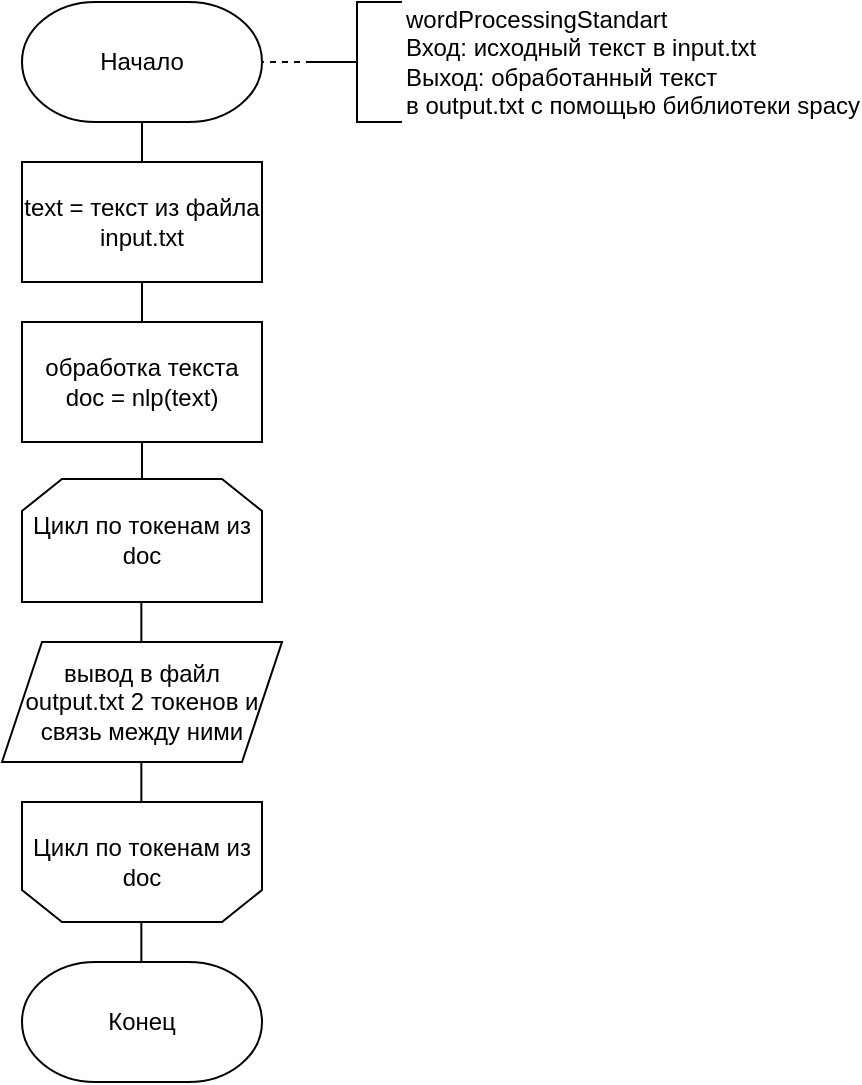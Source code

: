 <mxfile version="22.1.2" type="device" pages="2">
  <diagram id="skpnfAq21YsmbowS5wPJ" name="Standart">
    <mxGraphModel dx="1080" dy="562" grid="1" gridSize="10" guides="1" tooltips="1" connect="1" arrows="1" fold="1" page="1" pageScale="1" pageWidth="1169" pageHeight="827" math="0" shadow="0">
      <root>
        <mxCell id="l60IrE2TjQOW7Mh9ruJJ-0" />
        <mxCell id="l60IrE2TjQOW7Mh9ruJJ-1" parent="l60IrE2TjQOW7Mh9ruJJ-0" />
        <mxCell id="1HcoE0sBDj3kYF0vjCB9-7" style="edgeStyle=orthogonalEdgeStyle;rounded=0;orthogonalLoop=1;jettySize=auto;html=1;exitX=0.5;exitY=1;exitDx=0;exitDy=0;exitPerimeter=0;entryX=0.5;entryY=0;entryDx=0;entryDy=0;endArrow=none;endFill=0;" edge="1" parent="l60IrE2TjQOW7Mh9ruJJ-1" source="1HcoE0sBDj3kYF0vjCB9-8" target="1HcoE0sBDj3kYF0vjCB9-13">
          <mxGeometry relative="1" as="geometry" />
        </mxCell>
        <mxCell id="1HcoE0sBDj3kYF0vjCB9-8" value="Начало" style="strokeWidth=1;html=1;shape=mxgraph.flowchart.terminator;whiteSpace=wrap;" vertex="1" parent="l60IrE2TjQOW7Mh9ruJJ-1">
          <mxGeometry x="660" y="140" width="120" height="60" as="geometry" />
        </mxCell>
        <mxCell id="1HcoE0sBDj3kYF0vjCB9-9" value="Конец" style="strokeWidth=1;html=1;shape=mxgraph.flowchart.terminator;whiteSpace=wrap;" vertex="1" parent="l60IrE2TjQOW7Mh9ruJJ-1">
          <mxGeometry x="660" y="620" width="120" height="60" as="geometry" />
        </mxCell>
        <mxCell id="1HcoE0sBDj3kYF0vjCB9-10" style="edgeStyle=orthogonalEdgeStyle;rounded=0;orthogonalLoop=1;jettySize=auto;html=1;exitX=0;exitY=0.5;exitDx=0;exitDy=0;exitPerimeter=0;entryX=1;entryY=0.5;entryDx=0;entryDy=0;entryPerimeter=0;endArrow=none;endFill=0;dashed=1;" edge="1" parent="l60IrE2TjQOW7Mh9ruJJ-1" source="1HcoE0sBDj3kYF0vjCB9-11" target="1HcoE0sBDj3kYF0vjCB9-8">
          <mxGeometry relative="1" as="geometry" />
        </mxCell>
        <mxCell id="1HcoE0sBDj3kYF0vjCB9-11" value="wordProcessingStandart&lt;br&gt;Вход: исходный текст в input.txt&lt;br&gt;Выход: обработанный текст &lt;br&gt;в&amp;nbsp;output.txt с помощью библиотеки spacy" style="strokeWidth=1;html=1;shape=mxgraph.flowchart.annotation_2;align=left;labelPosition=right;pointerEvents=1;rounded=0;" vertex="1" parent="l60IrE2TjQOW7Mh9ruJJ-1">
          <mxGeometry x="805" y="140" width="45" height="60" as="geometry" />
        </mxCell>
        <mxCell id="1HcoE0sBDj3kYF0vjCB9-12" style="edgeStyle=orthogonalEdgeStyle;rounded=0;orthogonalLoop=1;jettySize=auto;html=1;exitX=0.5;exitY=1;exitDx=0;exitDy=0;entryX=0.5;entryY=0;entryDx=0;entryDy=0;entryPerimeter=0;endArrow=none;endFill=0;" edge="1" parent="l60IrE2TjQOW7Mh9ruJJ-1" source="1HcoE0sBDj3kYF0vjCB9-13">
          <mxGeometry relative="1" as="geometry">
            <mxPoint x="720" y="300" as="targetPoint" />
          </mxGeometry>
        </mxCell>
        <mxCell id="1HcoE0sBDj3kYF0vjCB9-13" value="text = текст из файла input.txt" style="rounded=0;whiteSpace=wrap;html=1;absoluteArcSize=1;arcSize=14;strokeWidth=1;" vertex="1" parent="l60IrE2TjQOW7Mh9ruJJ-1">
          <mxGeometry x="660" y="220" width="120" height="60" as="geometry" />
        </mxCell>
        <mxCell id="1HcoE0sBDj3kYF0vjCB9-25" style="edgeStyle=orthogonalEdgeStyle;rounded=0;orthogonalLoop=1;jettySize=auto;html=1;exitX=0.5;exitY=1;exitDx=0;exitDy=0;exitPerimeter=0;entryX=0.5;entryY=0;entryDx=0;entryDy=0;endArrow=none;endFill=0;" edge="1" parent="l60IrE2TjQOW7Mh9ruJJ-1" target="1HcoE0sBDj3kYF0vjCB9-27">
          <mxGeometry relative="1" as="geometry">
            <mxPoint x="720" y="280" as="sourcePoint" />
          </mxGeometry>
        </mxCell>
        <mxCell id="1HcoE0sBDj3kYF0vjCB9-26" style="edgeStyle=orthogonalEdgeStyle;rounded=0;orthogonalLoop=1;jettySize=auto;html=1;exitX=0.5;exitY=1;exitDx=0;exitDy=0;entryX=0.5;entryY=0;entryDx=0;entryDy=0;entryPerimeter=0;endArrow=none;endFill=0;" edge="1" parent="l60IrE2TjQOW7Mh9ruJJ-1" source="1HcoE0sBDj3kYF0vjCB9-27">
          <mxGeometry relative="1" as="geometry">
            <mxPoint x="720" y="380" as="targetPoint" />
          </mxGeometry>
        </mxCell>
        <mxCell id="1HcoE0sBDj3kYF0vjCB9-27" value="обработка текста&lt;br&gt;doc = nlp(text)" style="rounded=0;whiteSpace=wrap;html=1;absoluteArcSize=1;arcSize=14;strokeWidth=1;" vertex="1" parent="l60IrE2TjQOW7Mh9ruJJ-1">
          <mxGeometry x="660" y="300" width="120" height="60" as="geometry" />
        </mxCell>
        <mxCell id="XFiVEm30BlrhabqpOmim-0" style="edgeStyle=orthogonalEdgeStyle;rounded=0;orthogonalLoop=1;jettySize=auto;html=1;exitX=0.5;exitY=1;exitDx=0;exitDy=0;entryX=0.5;entryY=0;entryDx=0;entryDy=0;entryPerimeter=0;endArrow=none;endFill=0;" edge="1" parent="l60IrE2TjQOW7Mh9ruJJ-1">
          <mxGeometry relative="1" as="geometry">
            <mxPoint x="719.67" y="460" as="targetPoint" />
            <mxPoint x="719.67" y="440" as="sourcePoint" />
          </mxGeometry>
        </mxCell>
        <mxCell id="XFiVEm30BlrhabqpOmim-8" value="&lt;span&gt;Цикл по токенам из doc&lt;/span&gt;" style="shape=loopLimit;whiteSpace=wrap;html=1;strokeWidth=1;" vertex="1" parent="l60IrE2TjQOW7Mh9ruJJ-1">
          <mxGeometry x="660" y="378.5" width="120" height="61.5" as="geometry" />
        </mxCell>
        <mxCell id="XFiVEm30BlrhabqpOmim-9" value="&lt;span&gt;Цикл по токенам из doc&lt;/span&gt;" style="shape=loopLimit;whiteSpace=wrap;html=1;strokeWidth=1;flipV=1;" vertex="1" parent="l60IrE2TjQOW7Mh9ruJJ-1">
          <mxGeometry x="660" y="540" width="120" height="60" as="geometry" />
        </mxCell>
        <mxCell id="XFiVEm30BlrhabqpOmim-12" value="вывод в файл &lt;br&gt;output.txt 2 токенов и связь между ними" style="shape=parallelogram;perimeter=parallelogramPerimeter;whiteSpace=wrap;html=1;fixedSize=1;" vertex="1" parent="l60IrE2TjQOW7Mh9ruJJ-1">
          <mxGeometry x="650" y="460" width="140" height="60" as="geometry" />
        </mxCell>
        <mxCell id="XFiVEm30BlrhabqpOmim-14" style="edgeStyle=orthogonalEdgeStyle;rounded=0;orthogonalLoop=1;jettySize=auto;html=1;exitX=0.5;exitY=1;exitDx=0;exitDy=0;entryX=0.5;entryY=1;entryDx=0;entryDy=0;entryPerimeter=0;endArrow=none;endFill=0;" edge="1" parent="l60IrE2TjQOW7Mh9ruJJ-1">
          <mxGeometry relative="1" as="geometry">
            <mxPoint x="719.67" y="540" as="targetPoint" />
            <mxPoint x="719.67" y="520" as="sourcePoint" />
          </mxGeometry>
        </mxCell>
        <mxCell id="XFiVEm30BlrhabqpOmim-16" style="edgeStyle=orthogonalEdgeStyle;rounded=0;orthogonalLoop=1;jettySize=auto;html=1;exitX=0.5;exitY=1;exitDx=0;exitDy=0;entryX=0.5;entryY=1;entryDx=0;entryDy=0;entryPerimeter=0;endArrow=none;endFill=0;" edge="1" parent="l60IrE2TjQOW7Mh9ruJJ-1">
          <mxGeometry relative="1" as="geometry">
            <mxPoint x="719.67" y="620" as="targetPoint" />
            <mxPoint x="719.67" y="600" as="sourcePoint" />
          </mxGeometry>
        </mxCell>
      </root>
    </mxGraphModel>
  </diagram>
  <diagram id="Rl0RNSKPya53WOGFxEmt" name="Parallel">
    <mxGraphModel dx="1080" dy="562" grid="1" gridSize="10" guides="1" tooltips="1" connect="1" arrows="1" fold="1" page="1" pageScale="1" pageWidth="1169" pageHeight="827" math="0" shadow="0">
      <root>
        <mxCell id="0fX3c-QUaj0qbUp6gQ7F-0" />
        <mxCell id="0fX3c-QUaj0qbUp6gQ7F-1" parent="0fX3c-QUaj0qbUp6gQ7F-0" />
        <mxCell id="tYD7CLkVBiM9NDGcFz2J-16" value="threads[i].Join()" style="verticalLabelPosition=middle;verticalAlign=middle;html=1;shape=process;whiteSpace=wrap;rounded=0;size=0.091;arcSize=6;strokeWidth=1;labelPosition=center;align=center;" parent="0fX3c-QUaj0qbUp6gQ7F-1" vertex="1">
          <mxGeometry x="490" y="1010" width="120" height="60" as="geometry" />
        </mxCell>
        <mxCell id="hVcbThJ5hYokVuUzZz8y-0" style="edgeStyle=orthogonalEdgeStyle;rounded=0;orthogonalLoop=1;jettySize=auto;html=1;exitX=0.5;exitY=1;exitDx=0;exitDy=0;exitPerimeter=0;entryX=0.5;entryY=0;entryDx=0;entryDy=0;endArrow=none;endFill=0;" edge="1" parent="0fX3c-QUaj0qbUp6gQ7F-1" source="hVcbThJ5hYokVuUzZz8y-1" target="hVcbThJ5hYokVuUzZz8y-6">
          <mxGeometry relative="1" as="geometry" />
        </mxCell>
        <mxCell id="hVcbThJ5hYokVuUzZz8y-1" value="Начало" style="strokeWidth=1;html=1;shape=mxgraph.flowchart.terminator;whiteSpace=wrap;" vertex="1" parent="0fX3c-QUaj0qbUp6gQ7F-1">
          <mxGeometry x="490" y="50" width="120" height="60" as="geometry" />
        </mxCell>
        <mxCell id="hVcbThJ5hYokVuUzZz8y-2" value="Конец" style="strokeWidth=1;html=1;shape=mxgraph.flowchart.terminator;whiteSpace=wrap;" vertex="1" parent="0fX3c-QUaj0qbUp6gQ7F-1">
          <mxGeometry x="490" y="1170" width="120" height="60" as="geometry" />
        </mxCell>
        <mxCell id="hVcbThJ5hYokVuUzZz8y-3" style="edgeStyle=orthogonalEdgeStyle;rounded=0;orthogonalLoop=1;jettySize=auto;html=1;exitX=0;exitY=0.5;exitDx=0;exitDy=0;exitPerimeter=0;entryX=1;entryY=0.5;entryDx=0;entryDy=0;entryPerimeter=0;endArrow=none;endFill=0;dashed=1;" edge="1" parent="0fX3c-QUaj0qbUp6gQ7F-1" source="hVcbThJ5hYokVuUzZz8y-4" target="hVcbThJ5hYokVuUzZz8y-1">
          <mxGeometry relative="1" as="geometry" />
        </mxCell>
        <mxCell id="hVcbThJ5hYokVuUzZz8y-4" value="wordProcessingParallel&lt;br&gt;Вход: исходный текст в input.txt,&lt;br&gt;количество потоков n&lt;br&gt;Выход: обработанный текст &lt;br&gt;в&amp;nbsp;output.txt с помощью библиотеки spacy" style="strokeWidth=1;html=1;shape=mxgraph.flowchart.annotation_2;align=left;labelPosition=right;pointerEvents=1;rounded=0;" vertex="1" parent="0fX3c-QUaj0qbUp6gQ7F-1">
          <mxGeometry x="635" y="40" width="45" height="80" as="geometry" />
        </mxCell>
        <mxCell id="hVcbThJ5hYokVuUzZz8y-5" style="edgeStyle=orthogonalEdgeStyle;rounded=0;orthogonalLoop=1;jettySize=auto;html=1;exitX=0.5;exitY=1;exitDx=0;exitDy=0;entryX=0.5;entryY=0;entryDx=0;entryDy=0;entryPerimeter=0;endArrow=none;endFill=0;" edge="1" parent="0fX3c-QUaj0qbUp6gQ7F-1" source="hVcbThJ5hYokVuUzZz8y-6">
          <mxGeometry relative="1" as="geometry">
            <mxPoint x="550" y="210" as="targetPoint" />
          </mxGeometry>
        </mxCell>
        <mxCell id="hVcbThJ5hYokVuUzZz8y-6" value="textLength = длина текста из файла&lt;br&gt;partLength = textLength / n" style="rounded=0;whiteSpace=wrap;html=1;absoluteArcSize=1;arcSize=14;strokeWidth=1;" vertex="1" parent="0fX3c-QUaj0qbUp6gQ7F-1">
          <mxGeometry x="490" y="130" width="120" height="60" as="geometry" />
        </mxCell>
        <mxCell id="hVcbThJ5hYokVuUzZz8y-7" style="edgeStyle=orthogonalEdgeStyle;rounded=0;orthogonalLoop=1;jettySize=auto;html=1;exitX=0.5;exitY=1;exitDx=0;exitDy=0;exitPerimeter=0;entryX=0.5;entryY=0;entryDx=0;entryDy=0;endArrow=none;endFill=0;" edge="1" parent="0fX3c-QUaj0qbUp6gQ7F-1" target="hVcbThJ5hYokVuUzZz8y-9">
          <mxGeometry relative="1" as="geometry">
            <mxPoint x="550" y="190" as="sourcePoint" />
          </mxGeometry>
        </mxCell>
        <mxCell id="hVcbThJ5hYokVuUzZz8y-8" style="edgeStyle=orthogonalEdgeStyle;rounded=0;orthogonalLoop=1;jettySize=auto;html=1;exitX=0.5;exitY=1;exitDx=0;exitDy=0;entryX=0.5;entryY=0;entryDx=0;entryDy=0;entryPerimeter=0;endArrow=none;endFill=0;" edge="1" parent="0fX3c-QUaj0qbUp6gQ7F-1" source="hVcbThJ5hYokVuUzZz8y-9">
          <mxGeometry relative="1" as="geometry">
            <mxPoint x="550" y="290" as="targetPoint" />
          </mxGeometry>
        </mxCell>
        <mxCell id="hVcbThJ5hYokVuUzZz8y-9" value="text = текст из файла" style="rounded=0;whiteSpace=wrap;html=1;absoluteArcSize=1;arcSize=14;strokeWidth=1;" vertex="1" parent="0fX3c-QUaj0qbUp6gQ7F-1">
          <mxGeometry x="490" y="210" width="120" height="60" as="geometry" />
        </mxCell>
        <mxCell id="hVcbThJ5hYokVuUzZz8y-10" style="edgeStyle=orthogonalEdgeStyle;rounded=0;orthogonalLoop=1;jettySize=auto;html=1;exitX=0.5;exitY=1;exitDx=0;exitDy=0;entryX=0.5;entryY=0;entryDx=0;entryDy=0;entryPerimeter=0;endArrow=none;endFill=0;" edge="1" parent="0fX3c-QUaj0qbUp6gQ7F-1">
          <mxGeometry relative="1" as="geometry">
            <mxPoint x="549.67" y="371.5" as="targetPoint" />
            <mxPoint x="549.67" y="351.5" as="sourcePoint" />
          </mxGeometry>
        </mxCell>
        <mxCell id="hVcbThJ5hYokVuUzZz8y-11" value="&lt;span&gt;Цикл по i от 0 до n-1&lt;br&gt;с шагом 1&lt;br&gt;&lt;/span&gt;" style="shape=loopLimit;whiteSpace=wrap;html=1;strokeWidth=1;" vertex="1" parent="0fX3c-QUaj0qbUp6gQ7F-1">
          <mxGeometry x="490" y="290" width="120" height="61.5" as="geometry" />
        </mxCell>
        <mxCell id="hVcbThJ5hYokVuUzZz8y-12" value="&lt;span&gt;Цикл по i&lt;/span&gt;" style="shape=loopLimit;whiteSpace=wrap;html=1;strokeWidth=1;flipV=1;" vertex="1" parent="0fX3c-QUaj0qbUp6gQ7F-1">
          <mxGeometry x="490" y="530" width="120" height="60" as="geometry" />
        </mxCell>
        <mxCell id="hVcbThJ5hYokVuUzZz8y-14" style="edgeStyle=orthogonalEdgeStyle;rounded=0;orthogonalLoop=1;jettySize=auto;html=1;exitX=0.5;exitY=1;exitDx=0;exitDy=0;entryX=0.5;entryY=1;entryDx=0;entryDy=0;entryPerimeter=0;endArrow=none;endFill=0;" edge="1" parent="0fX3c-QUaj0qbUp6gQ7F-1">
          <mxGeometry relative="1" as="geometry">
            <mxPoint x="549.67" y="450" as="targetPoint" />
            <mxPoint x="549.67" y="430" as="sourcePoint" />
          </mxGeometry>
        </mxCell>
        <mxCell id="hVcbThJ5hYokVuUzZz8y-15" style="edgeStyle=orthogonalEdgeStyle;rounded=0;orthogonalLoop=1;jettySize=auto;html=1;exitX=0.5;exitY=1;exitDx=0;exitDy=0;entryX=0.5;entryY=1;entryDx=0;entryDy=0;entryPerimeter=0;endArrow=none;endFill=0;" edge="1" parent="0fX3c-QUaj0qbUp6gQ7F-1">
          <mxGeometry relative="1" as="geometry">
            <mxPoint x="549.67" y="1170" as="targetPoint" />
            <mxPoint x="549.67" y="1150" as="sourcePoint" />
          </mxGeometry>
        </mxCell>
        <mxCell id="hVcbThJ5hYokVuUzZz8y-18" value="part_text = часть текста с i*partLength до (i+1)*partLength" style="rounded=0;whiteSpace=wrap;html=1;absoluteArcSize=1;arcSize=14;strokeWidth=1;" vertex="1" parent="0fX3c-QUaj0qbUp6gQ7F-1">
          <mxGeometry x="490" y="370" width="120" height="60" as="geometry" />
        </mxCell>
        <mxCell id="hVcbThJ5hYokVuUzZz8y-19" value="сохранить part_text в файл part_i" style="rounded=0;whiteSpace=wrap;html=1;absoluteArcSize=1;arcSize=14;strokeWidth=1;" vertex="1" parent="0fX3c-QUaj0qbUp6gQ7F-1">
          <mxGeometry x="490" y="450" width="120" height="60" as="geometry" />
        </mxCell>
        <mxCell id="hVcbThJ5hYokVuUzZz8y-21" style="edgeStyle=orthogonalEdgeStyle;rounded=0;orthogonalLoop=1;jettySize=auto;html=1;exitX=0.5;exitY=1;exitDx=0;exitDy=0;entryX=0.5;entryY=1;entryDx=0;entryDy=0;entryPerimeter=0;endArrow=none;endFill=0;" edge="1" parent="0fX3c-QUaj0qbUp6gQ7F-1">
          <mxGeometry relative="1" as="geometry">
            <mxPoint x="549.67" y="530" as="targetPoint" />
            <mxPoint x="549.67" y="510" as="sourcePoint" />
          </mxGeometry>
        </mxCell>
        <mxCell id="hVcbThJ5hYokVuUzZz8y-22" style="edgeStyle=orthogonalEdgeStyle;rounded=0;orthogonalLoop=1;jettySize=auto;html=1;exitX=0.5;exitY=1;exitDx=0;exitDy=0;entryX=0.5;entryY=0;entryDx=0;entryDy=0;entryPerimeter=0;endArrow=none;endFill=0;" edge="1" parent="0fX3c-QUaj0qbUp6gQ7F-1" source="hVcbThJ5hYokVuUzZz8y-23">
          <mxGeometry relative="1" as="geometry">
            <mxPoint x="550" y="690" as="targetPoint" />
          </mxGeometry>
        </mxCell>
        <mxCell id="hVcbThJ5hYokVuUzZz8y-23" value="создать массив threads длиной n" style="rounded=0;whiteSpace=wrap;html=1;absoluteArcSize=1;arcSize=14;strokeWidth=1;" vertex="1" parent="0fX3c-QUaj0qbUp6gQ7F-1">
          <mxGeometry x="490" y="610" width="120" height="60" as="geometry" />
        </mxCell>
        <mxCell id="hVcbThJ5hYokVuUzZz8y-24" style="edgeStyle=orthogonalEdgeStyle;rounded=0;orthogonalLoop=1;jettySize=auto;html=1;exitX=0.5;exitY=1;exitDx=0;exitDy=0;exitPerimeter=0;entryX=0.5;entryY=0;entryDx=0;entryDy=0;endArrow=none;endFill=0;" edge="1" parent="0fX3c-QUaj0qbUp6gQ7F-1">
          <mxGeometry relative="1" as="geometry">
            <mxPoint x="550" y="670" as="sourcePoint" />
            <mxPoint x="550" y="690" as="targetPoint" />
          </mxGeometry>
        </mxCell>
        <mxCell id="hVcbThJ5hYokVuUzZz8y-25" style="edgeStyle=orthogonalEdgeStyle;rounded=0;orthogonalLoop=1;jettySize=auto;html=1;exitX=0.5;exitY=1;exitDx=0;exitDy=0;entryX=0.5;entryY=0;entryDx=0;entryDy=0;entryPerimeter=0;endArrow=none;endFill=0;" edge="1" parent="0fX3c-QUaj0qbUp6gQ7F-1">
          <mxGeometry relative="1" as="geometry">
            <mxPoint x="550" y="690" as="targetPoint" />
            <mxPoint x="550" y="670" as="sourcePoint" />
          </mxGeometry>
        </mxCell>
        <mxCell id="hVcbThJ5hYokVuUzZz8y-27" style="edgeStyle=orthogonalEdgeStyle;rounded=0;orthogonalLoop=1;jettySize=auto;html=1;exitX=0.5;exitY=1;exitDx=0;exitDy=0;entryX=0.5;entryY=0;entryDx=0;entryDy=0;entryPerimeter=0;endArrow=none;endFill=0;" edge="1" parent="0fX3c-QUaj0qbUp6gQ7F-1">
          <mxGeometry relative="1" as="geometry">
            <mxPoint x="549.67" y="610" as="targetPoint" />
            <mxPoint x="549.67" y="590" as="sourcePoint" />
          </mxGeometry>
        </mxCell>
        <mxCell id="hVcbThJ5hYokVuUzZz8y-28" style="edgeStyle=orthogonalEdgeStyle;rounded=0;orthogonalLoop=1;jettySize=auto;html=1;exitX=0.5;exitY=1;exitDx=0;exitDy=0;entryX=0.5;entryY=0;entryDx=0;entryDy=0;entryPerimeter=0;endArrow=none;endFill=0;" edge="1" parent="0fX3c-QUaj0qbUp6gQ7F-1">
          <mxGeometry relative="1" as="geometry">
            <mxPoint x="550" y="690" as="targetPoint" />
            <mxPoint x="550" y="670" as="sourcePoint" />
          </mxGeometry>
        </mxCell>
        <mxCell id="hVcbThJ5hYokVuUzZz8y-29" style="edgeStyle=orthogonalEdgeStyle;rounded=0;orthogonalLoop=1;jettySize=auto;html=1;exitX=0.5;exitY=1;exitDx=0;exitDy=0;entryX=0.5;entryY=0;entryDx=0;entryDy=0;entryPerimeter=0;endArrow=none;endFill=0;" edge="1" parent="0fX3c-QUaj0qbUp6gQ7F-1">
          <mxGeometry relative="1" as="geometry">
            <mxPoint x="549.67" y="771.5" as="targetPoint" />
            <mxPoint x="549.67" y="751.5" as="sourcePoint" />
          </mxGeometry>
        </mxCell>
        <mxCell id="hVcbThJ5hYokVuUzZz8y-30" value="&lt;span&gt;Цикл по i от 0 до n-1&lt;br&gt;с шагом 1&lt;br&gt;&lt;/span&gt;" style="shape=loopLimit;whiteSpace=wrap;html=1;strokeWidth=1;" vertex="1" parent="0fX3c-QUaj0qbUp6gQ7F-1">
          <mxGeometry x="490" y="690" width="120" height="61.5" as="geometry" />
        </mxCell>
        <mxCell id="hVcbThJ5hYokVuUzZz8y-31" value="&lt;span&gt;Цикл по i&lt;/span&gt;" style="shape=loopLimit;whiteSpace=wrap;html=1;strokeWidth=1;flipV=1;" vertex="1" parent="0fX3c-QUaj0qbUp6gQ7F-1">
          <mxGeometry x="490" y="850" width="120" height="60" as="geometry" />
        </mxCell>
        <mxCell id="hVcbThJ5hYokVuUzZz8y-32" style="edgeStyle=orthogonalEdgeStyle;rounded=0;orthogonalLoop=1;jettySize=auto;html=1;exitX=0.5;exitY=1;exitDx=0;exitDy=0;entryX=0.5;entryY=1;entryDx=0;entryDy=0;entryPerimeter=0;endArrow=none;endFill=0;" edge="1" parent="0fX3c-QUaj0qbUp6gQ7F-1">
          <mxGeometry relative="1" as="geometry">
            <mxPoint x="549.67" y="850" as="targetPoint" />
            <mxPoint x="549.67" y="830" as="sourcePoint" />
          </mxGeometry>
        </mxCell>
        <mxCell id="hVcbThJ5hYokVuUzZz8y-33" value="threads[i] =&amp;nbsp;thread&lt;span style=&quot;background-color: initial;&quot;&gt;(&lt;/span&gt;&lt;br&gt;wordProcessing&lt;br&gt;Standart (part_i, output.txt))" style="rounded=0;whiteSpace=wrap;html=1;absoluteArcSize=1;arcSize=14;strokeWidth=1;" vertex="1" parent="0fX3c-QUaj0qbUp6gQ7F-1">
          <mxGeometry x="490" y="770" width="120" height="60" as="geometry" />
        </mxCell>
        <mxCell id="hVcbThJ5hYokVuUzZz8y-35" style="edgeStyle=orthogonalEdgeStyle;rounded=0;orthogonalLoop=1;jettySize=auto;html=1;exitX=0.5;exitY=1;exitDx=0;exitDy=0;entryX=0.5;entryY=1;entryDx=0;entryDy=0;entryPerimeter=0;endArrow=none;endFill=0;" edge="1" parent="0fX3c-QUaj0qbUp6gQ7F-1">
          <mxGeometry relative="1" as="geometry">
            <mxPoint x="549.67" y="930" as="targetPoint" />
            <mxPoint x="549.67" y="910" as="sourcePoint" />
          </mxGeometry>
        </mxCell>
        <mxCell id="hVcbThJ5hYokVuUzZz8y-36" style="edgeStyle=orthogonalEdgeStyle;rounded=0;orthogonalLoop=1;jettySize=auto;html=1;exitX=0.5;exitY=1;exitDx=0;exitDy=0;entryX=0.5;entryY=0;entryDx=0;entryDy=0;entryPerimeter=0;endArrow=none;endFill=0;" edge="1" parent="0fX3c-QUaj0qbUp6gQ7F-1">
          <mxGeometry relative="1" as="geometry">
            <mxPoint x="549.67" y="1011.5" as="targetPoint" />
            <mxPoint x="549.67" y="991.5" as="sourcePoint" />
          </mxGeometry>
        </mxCell>
        <mxCell id="hVcbThJ5hYokVuUzZz8y-37" value="&lt;span&gt;Цикл по i от 0 до n-1&lt;br&gt;с шагом 1&lt;br&gt;&lt;/span&gt;" style="shape=loopLimit;whiteSpace=wrap;html=1;strokeWidth=1;" vertex="1" parent="0fX3c-QUaj0qbUp6gQ7F-1">
          <mxGeometry x="490" y="930" width="120" height="61.5" as="geometry" />
        </mxCell>
        <mxCell id="hVcbThJ5hYokVuUzZz8y-38" value="&lt;span&gt;Цикл по i&lt;/span&gt;" style="shape=loopLimit;whiteSpace=wrap;html=1;strokeWidth=1;flipV=1;" vertex="1" parent="0fX3c-QUaj0qbUp6gQ7F-1">
          <mxGeometry x="490" y="1090" width="120" height="60" as="geometry" />
        </mxCell>
        <mxCell id="hVcbThJ5hYokVuUzZz8y-39" style="edgeStyle=orthogonalEdgeStyle;rounded=0;orthogonalLoop=1;jettySize=auto;html=1;exitX=0.5;exitY=1;exitDx=0;exitDy=0;entryX=0.5;entryY=1;entryDx=0;entryDy=0;entryPerimeter=0;endArrow=none;endFill=0;" edge="1" parent="0fX3c-QUaj0qbUp6gQ7F-1">
          <mxGeometry relative="1" as="geometry">
            <mxPoint x="549.67" y="1090" as="targetPoint" />
            <mxPoint x="549.67" y="1070" as="sourcePoint" />
          </mxGeometry>
        </mxCell>
        <mxCell id="hVcbThJ5hYokVuUzZz8y-41" style="edgeStyle=orthogonalEdgeStyle;rounded=0;orthogonalLoop=1;jettySize=auto;html=1;exitX=0.5;exitY=1;exitDx=0;exitDy=0;entryX=0.5;entryY=1;entryDx=0;entryDy=0;entryPerimeter=0;endArrow=none;endFill=0;" edge="1" parent="0fX3c-QUaj0qbUp6gQ7F-1">
          <mxGeometry relative="1" as="geometry">
            <mxPoint x="549.67" y="1090" as="targetPoint" />
            <mxPoint x="549.67" y="1070" as="sourcePoint" />
          </mxGeometry>
        </mxCell>
      </root>
    </mxGraphModel>
  </diagram>
</mxfile>
